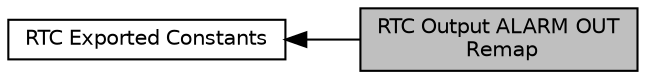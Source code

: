 digraph "RTC Output ALARM OUT Remap"
{
  edge [fontname="Helvetica",fontsize="10",labelfontname="Helvetica",labelfontsize="10"];
  node [fontname="Helvetica",fontsize="10",shape=box];
  rankdir=LR;
  Node2 [label="RTC Exported Constants",height=0.2,width=0.4,color="black", fillcolor="white", style="filled",URL="$group___r_t_c___exported___constants.html",tooltip=" "];
  Node1 [label="RTC Output ALARM OUT\l Remap",height=0.2,width=0.4,color="black", fillcolor="grey75", style="filled", fontcolor="black",tooltip=" "];
  Node2->Node1 [shape=plaintext, dir="back", style="solid"];
}
